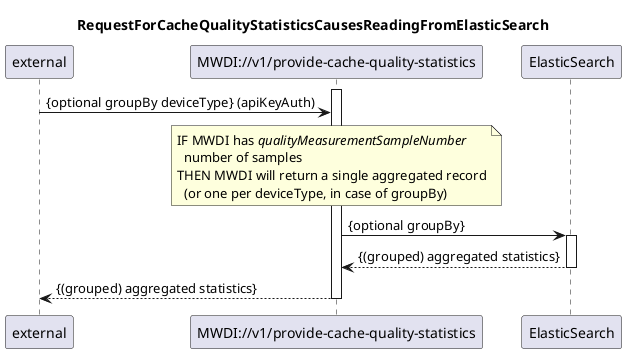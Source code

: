 @startuml 109_ProvideCacheQualityStatistics

skinparam responseMessageBelowArrow true
title RequestForCacheQualityStatisticsCausesReadingFromElasticSearch

participant "external" as requestor
participant "MWDI://v1/provide-cache-quality-statistics" as mwdi
participant "ElasticSearch" as elastic


activate mwdi
requestor -> mwdi : {optional groupBy deviceType} (apiKeyAuth)

note over mwdi
  IF MWDI has <i>qualityMeasurementSampleNumber</i>
    number of samples
  THEN MWDI will return a single aggregated record
    (or one per deviceType, in case of groupBy)
end note

mwdi -> elastic : {optional groupBy}
activate elastic
elastic --> mwdi : {(grouped) aggregated statistics}
deactivate elastic


mwdi --> requestor : {(grouped) aggregated statistics}
deactivate mwdi

@enduml

